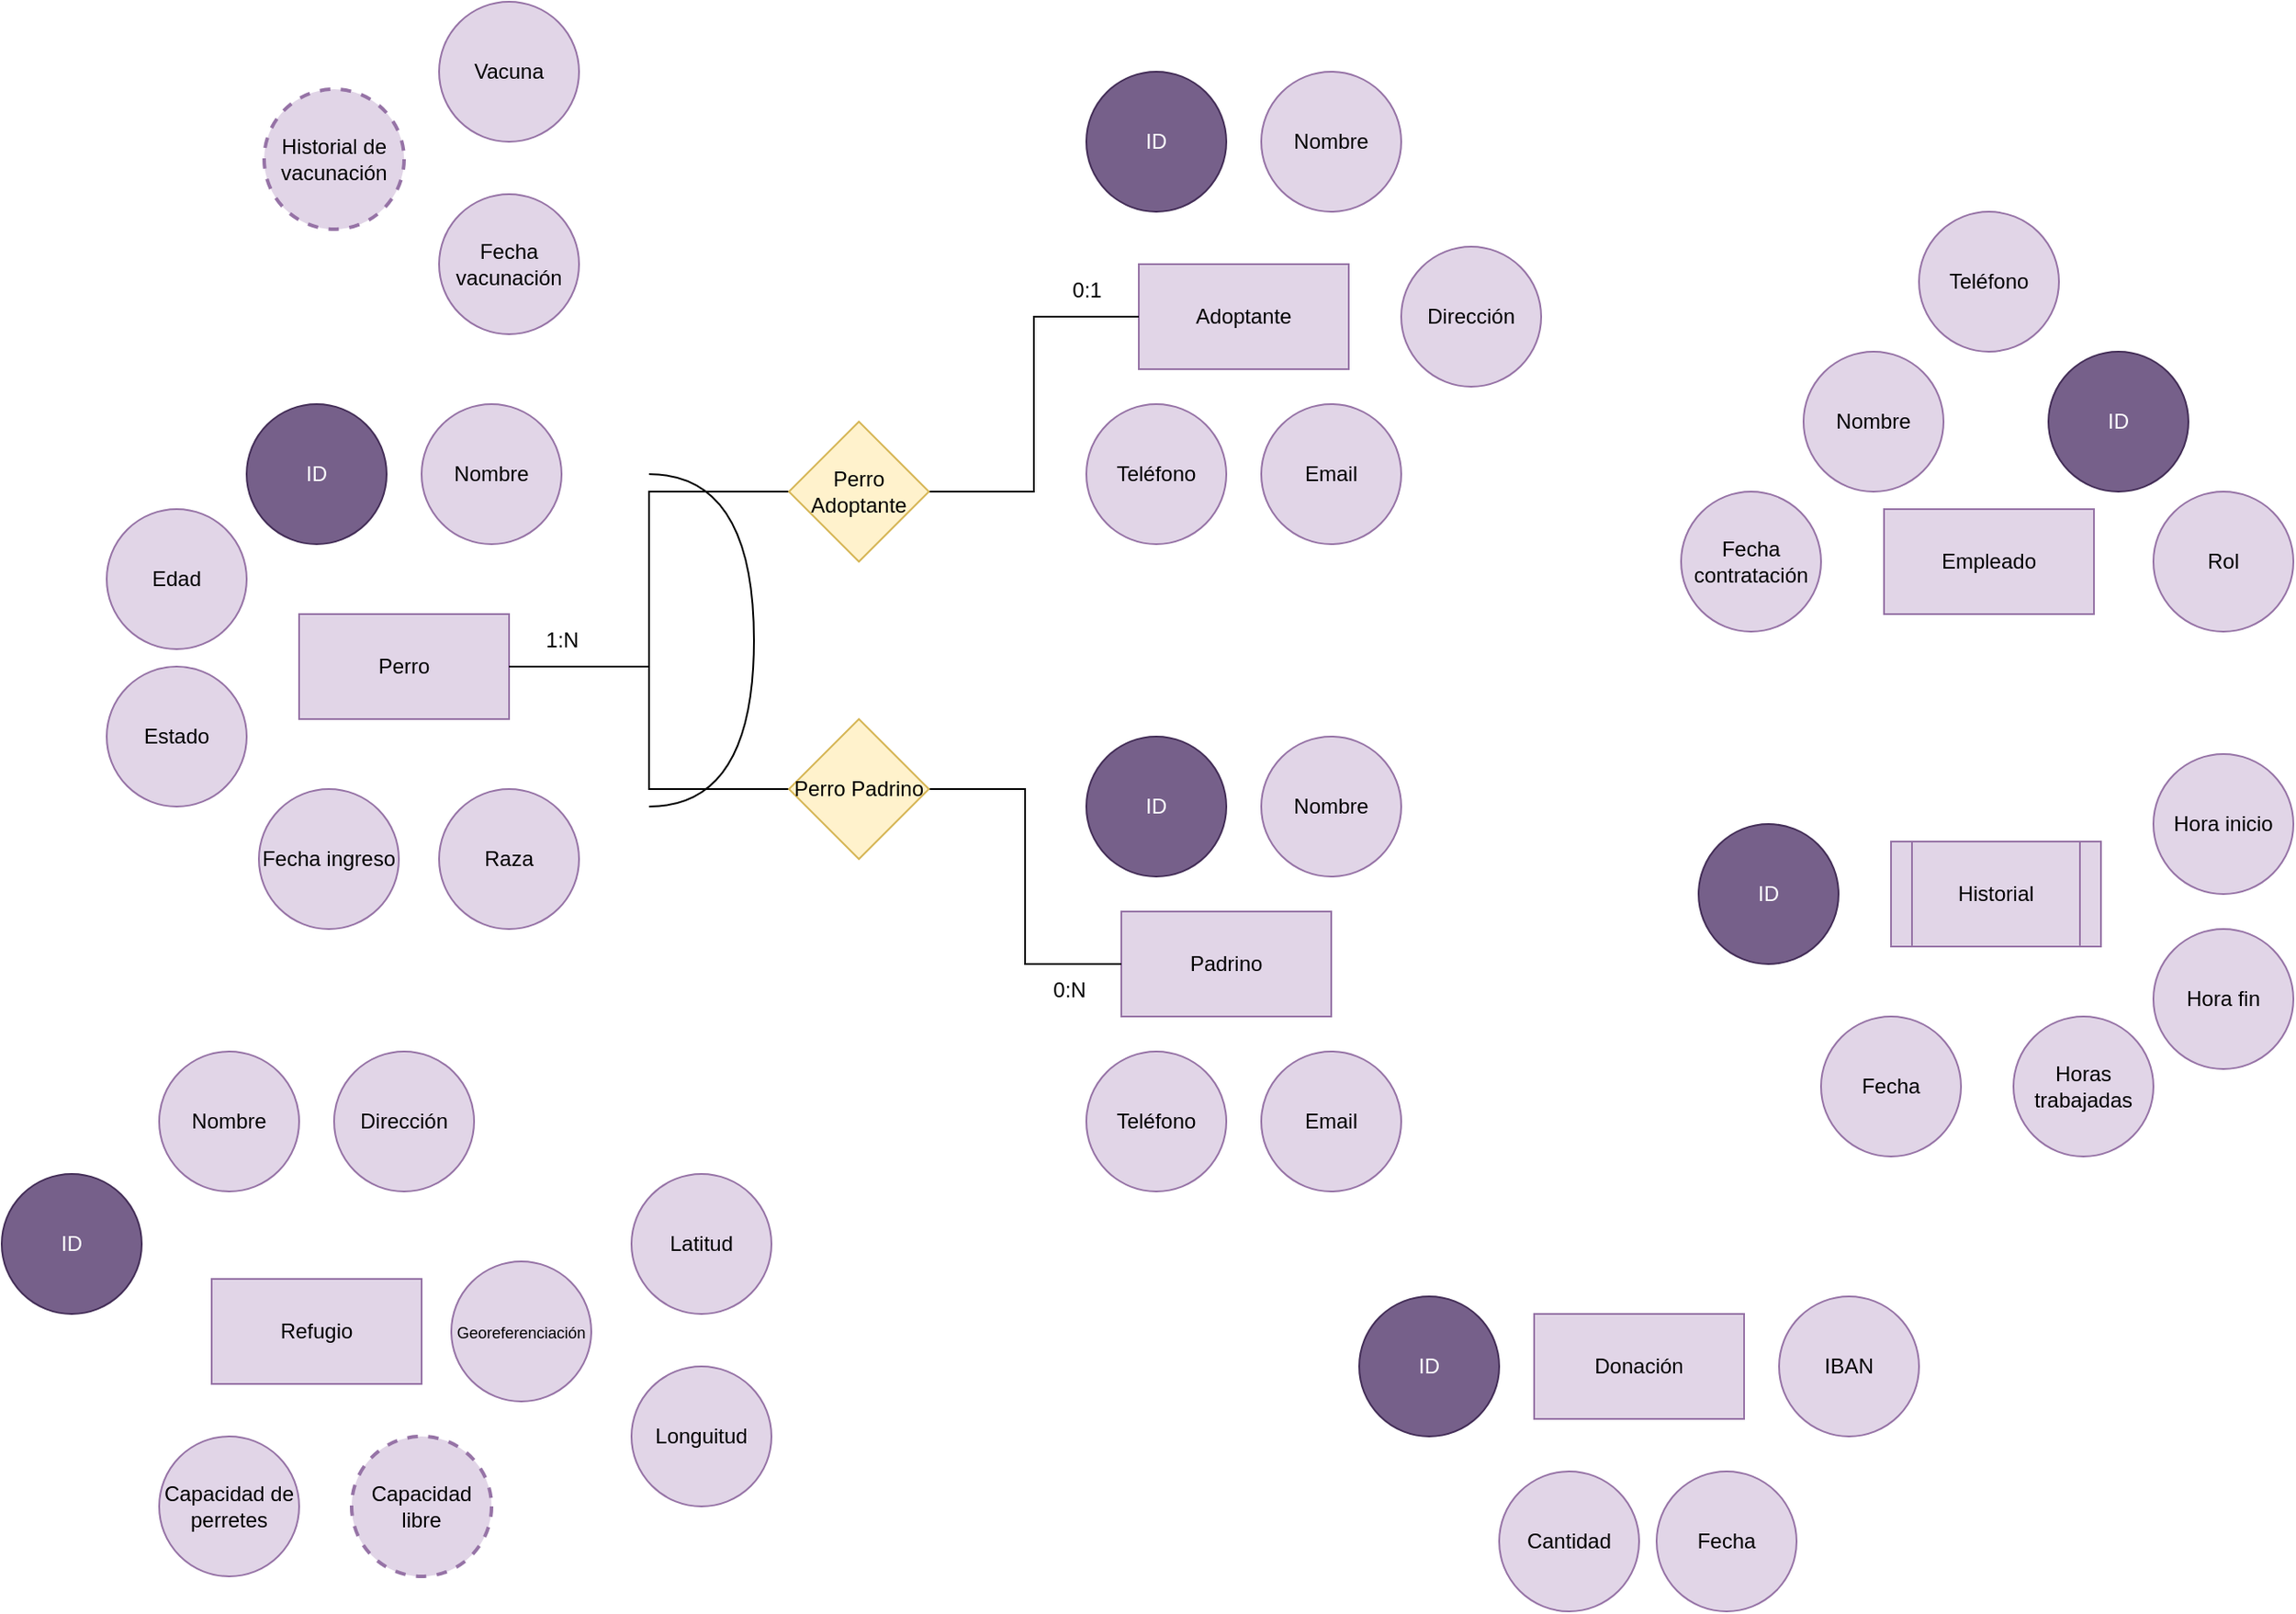 <mxfile version="24.8.0">
  <diagram name="Página-1" id="VQzYdQzcV9R4RK3oKas_">
    <mxGraphModel dx="2534" dy="2270" grid="1" gridSize="10" guides="1" tooltips="1" connect="1" arrows="1" fold="1" page="1" pageScale="1" pageWidth="827" pageHeight="1169" math="0" shadow="0">
      <root>
        <mxCell id="0" />
        <mxCell id="1" parent="0" />
        <mxCell id="Iw8bfR4sa_wHzvGIG2jI-1" value="Refugio" style="rounded=0;whiteSpace=wrap;html=1;fillColor=#e1d5e7;strokeColor=#9673a6;" vertex="1" parent="1">
          <mxGeometry x="-650" y="640" width="120" height="60" as="geometry" />
        </mxCell>
        <mxCell id="Iw8bfR4sa_wHzvGIG2jI-2" value="Nombre" style="ellipse;whiteSpace=wrap;html=1;aspect=fixed;fillColor=#e1d5e7;strokeColor=#9673a6;" vertex="1" parent="1">
          <mxGeometry x="-680" y="510" width="80" height="80" as="geometry" />
        </mxCell>
        <mxCell id="Iw8bfR4sa_wHzvGIG2jI-3" value="ID" style="ellipse;whiteSpace=wrap;html=1;aspect=fixed;fillColor=#76608a;strokeColor=#432D57;fontColor=#ffffff;" vertex="1" parent="1">
          <mxGeometry x="-770" y="580" width="80" height="80" as="geometry" />
        </mxCell>
        <mxCell id="Iw8bfR4sa_wHzvGIG2jI-4" value="Dirección" style="ellipse;whiteSpace=wrap;html=1;aspect=fixed;fillColor=#e1d5e7;strokeColor=#9673a6;" vertex="1" parent="1">
          <mxGeometry x="-580" y="510" width="80" height="80" as="geometry" />
        </mxCell>
        <mxCell id="Iw8bfR4sa_wHzvGIG2jI-5" value="&lt;font style=&quot;font-size: 9px;&quot;&gt;Georeferenciación&lt;/font&gt;" style="ellipse;whiteSpace=wrap;html=1;aspect=fixed;fillColor=#e1d5e7;strokeColor=#9673a6;" vertex="1" parent="1">
          <mxGeometry x="-513" y="630" width="80" height="80" as="geometry" />
        </mxCell>
        <mxCell id="Iw8bfR4sa_wHzvGIG2jI-7" value="Latitud" style="ellipse;whiteSpace=wrap;html=1;aspect=fixed;fillColor=#e1d5e7;strokeColor=#9673a6;" vertex="1" parent="1">
          <mxGeometry x="-410" y="580" width="80" height="80" as="geometry" />
        </mxCell>
        <mxCell id="Iw8bfR4sa_wHzvGIG2jI-8" value="Longuitud" style="ellipse;whiteSpace=wrap;html=1;aspect=fixed;fillColor=#e1d5e7;strokeColor=#9673a6;" vertex="1" parent="1">
          <mxGeometry x="-410" y="690" width="80" height="80" as="geometry" />
        </mxCell>
        <mxCell id="Iw8bfR4sa_wHzvGIG2jI-9" value="Capacidad de perretes" style="ellipse;whiteSpace=wrap;html=1;aspect=fixed;fillColor=#e1d5e7;strokeColor=#9673a6;" vertex="1" parent="1">
          <mxGeometry x="-680" y="730" width="80" height="80" as="geometry" />
        </mxCell>
        <mxCell id="Iw8bfR4sa_wHzvGIG2jI-11" value="Capacidad libre" style="ellipse;whiteSpace=wrap;html=1;aspect=fixed;fillColor=#e1d5e7;strokeColor=#9673a6;dashed=1;strokeWidth=2;" vertex="1" parent="1">
          <mxGeometry x="-570" y="730" width="80" height="80" as="geometry" />
        </mxCell>
        <mxCell id="Iw8bfR4sa_wHzvGIG2jI-66" style="edgeStyle=orthogonalEdgeStyle;rounded=0;orthogonalLoop=1;jettySize=auto;html=1;exitX=1;exitY=0.5;exitDx=0;exitDy=0;endArrow=none;endFill=0;" edge="1" parent="1" source="Iw8bfR4sa_wHzvGIG2jI-12" target="Iw8bfR4sa_wHzvGIG2jI-65">
          <mxGeometry relative="1" as="geometry" />
        </mxCell>
        <mxCell id="Iw8bfR4sa_wHzvGIG2jI-12" value="Perro" style="rounded=0;whiteSpace=wrap;html=1;fillColor=#e1d5e7;strokeColor=#9673a6;" vertex="1" parent="1">
          <mxGeometry x="-600" y="260" width="120" height="60" as="geometry" />
        </mxCell>
        <mxCell id="Iw8bfR4sa_wHzvGIG2jI-13" value="ID" style="ellipse;whiteSpace=wrap;html=1;aspect=fixed;fillColor=#76608a;strokeColor=#432D57;fontColor=#ffffff;" vertex="1" parent="1">
          <mxGeometry x="-630" y="140" width="80" height="80" as="geometry" />
        </mxCell>
        <mxCell id="Iw8bfR4sa_wHzvGIG2jI-14" value="Nombre" style="ellipse;whiteSpace=wrap;html=1;aspect=fixed;fillColor=#e1d5e7;strokeColor=#9673a6;" vertex="1" parent="1">
          <mxGeometry x="-530" y="140" width="80" height="80" as="geometry" />
        </mxCell>
        <mxCell id="Iw8bfR4sa_wHzvGIG2jI-15" value="Edad" style="ellipse;whiteSpace=wrap;html=1;aspect=fixed;fillColor=#e1d5e7;strokeColor=#9673a6;" vertex="1" parent="1">
          <mxGeometry x="-710" y="200" width="80" height="80" as="geometry" />
        </mxCell>
        <mxCell id="Iw8bfR4sa_wHzvGIG2jI-16" value="Raza" style="ellipse;whiteSpace=wrap;html=1;aspect=fixed;fillColor=#e1d5e7;strokeColor=#9673a6;" vertex="1" parent="1">
          <mxGeometry x="-520" y="360" width="80" height="80" as="geometry" />
        </mxCell>
        <mxCell id="Iw8bfR4sa_wHzvGIG2jI-17" value="Fecha ingreso" style="ellipse;whiteSpace=wrap;html=1;aspect=fixed;fillColor=#e1d5e7;strokeColor=#9673a6;" vertex="1" parent="1">
          <mxGeometry x="-623" y="360" width="80" height="80" as="geometry" />
        </mxCell>
        <mxCell id="Iw8bfR4sa_wHzvGIG2jI-18" value="Estado" style="ellipse;whiteSpace=wrap;html=1;aspect=fixed;fillColor=#e1d5e7;strokeColor=#9673a6;" vertex="1" parent="1">
          <mxGeometry x="-710" y="290" width="80" height="80" as="geometry" />
        </mxCell>
        <mxCell id="Iw8bfR4sa_wHzvGIG2jI-20" value="Historial de vacunación" style="ellipse;whiteSpace=wrap;html=1;aspect=fixed;fillColor=#e1d5e7;strokeColor=#9673a6;dashed=1;strokeWidth=2;" vertex="1" parent="1">
          <mxGeometry x="-620" y="-40" width="80" height="80" as="geometry" />
        </mxCell>
        <mxCell id="Iw8bfR4sa_wHzvGIG2jI-21" value="Fecha vacunación" style="ellipse;whiteSpace=wrap;html=1;aspect=fixed;fillColor=#e1d5e7;strokeColor=#9673a6;" vertex="1" parent="1">
          <mxGeometry x="-520" y="20" width="80" height="80" as="geometry" />
        </mxCell>
        <mxCell id="Iw8bfR4sa_wHzvGIG2jI-22" value="Vacuna" style="ellipse;whiteSpace=wrap;html=1;aspect=fixed;fillColor=#e1d5e7;strokeColor=#9673a6;" vertex="1" parent="1">
          <mxGeometry x="-520" y="-90" width="80" height="80" as="geometry" />
        </mxCell>
        <mxCell id="Iw8bfR4sa_wHzvGIG2jI-29" value="Adoptante" style="rounded=0;whiteSpace=wrap;html=1;fillColor=#e1d5e7;strokeColor=#9673a6;" vertex="1" parent="1">
          <mxGeometry x="-120" y="60" width="120" height="60" as="geometry" />
        </mxCell>
        <mxCell id="Iw8bfR4sa_wHzvGIG2jI-30" value="ID" style="ellipse;whiteSpace=wrap;html=1;aspect=fixed;fillColor=#76608a;strokeColor=#432D57;fontColor=#ffffff;" vertex="1" parent="1">
          <mxGeometry x="-150" y="-50" width="80" height="80" as="geometry" />
        </mxCell>
        <mxCell id="Iw8bfR4sa_wHzvGIG2jI-31" value="Nombre" style="ellipse;whiteSpace=wrap;html=1;aspect=fixed;fillColor=#e1d5e7;strokeColor=#9673a6;" vertex="1" parent="1">
          <mxGeometry x="-50" y="-50" width="80" height="80" as="geometry" />
        </mxCell>
        <mxCell id="Iw8bfR4sa_wHzvGIG2jI-32" value="Dirección" style="ellipse;whiteSpace=wrap;html=1;aspect=fixed;fillColor=#e1d5e7;strokeColor=#9673a6;" vertex="1" parent="1">
          <mxGeometry x="30" y="50" width="80" height="80" as="geometry" />
        </mxCell>
        <mxCell id="Iw8bfR4sa_wHzvGIG2jI-33" value="Teléfono" style="ellipse;whiteSpace=wrap;html=1;aspect=fixed;fillColor=#e1d5e7;strokeColor=#9673a6;strokeWidth=1;" vertex="1" parent="1">
          <mxGeometry x="-150" y="140" width="80" height="80" as="geometry" />
        </mxCell>
        <mxCell id="Iw8bfR4sa_wHzvGIG2jI-34" value="Email" style="ellipse;whiteSpace=wrap;html=1;aspect=fixed;fillColor=#e1d5e7;strokeColor=#9673a6;strokeWidth=1;" vertex="1" parent="1">
          <mxGeometry x="-50" y="140" width="80" height="80" as="geometry" />
        </mxCell>
        <mxCell id="Iw8bfR4sa_wHzvGIG2jI-36" value="Empleado" style="rounded=0;whiteSpace=wrap;html=1;fillColor=#e1d5e7;strokeColor=#9673a6;" vertex="1" parent="1">
          <mxGeometry x="306" y="200" width="120" height="60" as="geometry" />
        </mxCell>
        <mxCell id="Iw8bfR4sa_wHzvGIG2jI-39" value="Nombre" style="ellipse;whiteSpace=wrap;html=1;aspect=fixed;fillColor=#e1d5e7;strokeColor=#9673a6;" vertex="1" parent="1">
          <mxGeometry x="260" y="110" width="80" height="80" as="geometry" />
        </mxCell>
        <mxCell id="Iw8bfR4sa_wHzvGIG2jI-40" value="ID" style="ellipse;whiteSpace=wrap;html=1;aspect=fixed;fillColor=#76608a;strokeColor=#432D57;fontColor=#ffffff;" vertex="1" parent="1">
          <mxGeometry x="400" y="110" width="80" height="80" as="geometry" />
        </mxCell>
        <mxCell id="Iw8bfR4sa_wHzvGIG2jI-41" value="Rol" style="ellipse;whiteSpace=wrap;html=1;aspect=fixed;fillColor=#e1d5e7;strokeColor=#9673a6;" vertex="1" parent="1">
          <mxGeometry x="460" y="190" width="80" height="80" as="geometry" />
        </mxCell>
        <mxCell id="Iw8bfR4sa_wHzvGIG2jI-42" value="Fecha contratación" style="ellipse;whiteSpace=wrap;html=1;aspect=fixed;fillColor=#e1d5e7;strokeColor=#9673a6;" vertex="1" parent="1">
          <mxGeometry x="190" y="190" width="80" height="80" as="geometry" />
        </mxCell>
        <mxCell id="Iw8bfR4sa_wHzvGIG2jI-49" value="Padrino" style="rounded=0;whiteSpace=wrap;html=1;fillColor=#e1d5e7;strokeColor=#9673a6;" vertex="1" parent="1">
          <mxGeometry x="-130" y="430" width="120" height="60" as="geometry" />
        </mxCell>
        <mxCell id="Iw8bfR4sa_wHzvGIG2jI-50" value="ID" style="ellipse;whiteSpace=wrap;html=1;aspect=fixed;fillColor=#76608a;strokeColor=#432D57;fontColor=#ffffff;" vertex="1" parent="1">
          <mxGeometry x="-150" y="330" width="80" height="80" as="geometry" />
        </mxCell>
        <mxCell id="Iw8bfR4sa_wHzvGIG2jI-51" value="Nombre" style="ellipse;whiteSpace=wrap;html=1;aspect=fixed;fillColor=#e1d5e7;strokeColor=#9673a6;" vertex="1" parent="1">
          <mxGeometry x="-50" y="330" width="80" height="80" as="geometry" />
        </mxCell>
        <mxCell id="Iw8bfR4sa_wHzvGIG2jI-52" value="Teléfono" style="ellipse;whiteSpace=wrap;html=1;aspect=fixed;fillColor=#e1d5e7;strokeColor=#9673a6;strokeWidth=1;" vertex="1" parent="1">
          <mxGeometry x="-150" y="510" width="80" height="80" as="geometry" />
        </mxCell>
        <mxCell id="Iw8bfR4sa_wHzvGIG2jI-53" value="Email" style="ellipse;whiteSpace=wrap;html=1;aspect=fixed;fillColor=#e1d5e7;strokeColor=#9673a6;strokeWidth=1;" vertex="1" parent="1">
          <mxGeometry x="-50" y="510" width="80" height="80" as="geometry" />
        </mxCell>
        <mxCell id="Iw8bfR4sa_wHzvGIG2jI-58" value="Donación" style="rounded=0;whiteSpace=wrap;html=1;fillColor=#e1d5e7;strokeColor=#9673a6;" vertex="1" parent="1">
          <mxGeometry x="106" y="660" width="120" height="60" as="geometry" />
        </mxCell>
        <mxCell id="Iw8bfR4sa_wHzvGIG2jI-60" value="ID" style="ellipse;whiteSpace=wrap;html=1;aspect=fixed;fillColor=#76608a;strokeColor=#432D57;fontColor=#ffffff;" vertex="1" parent="1">
          <mxGeometry x="6" y="650" width="80" height="80" as="geometry" />
        </mxCell>
        <mxCell id="Iw8bfR4sa_wHzvGIG2jI-61" value="Cantidad" style="ellipse;whiteSpace=wrap;html=1;aspect=fixed;fillColor=#e1d5e7;strokeColor=#9673a6;strokeWidth=1;" vertex="1" parent="1">
          <mxGeometry x="86" y="750" width="80" height="80" as="geometry" />
        </mxCell>
        <mxCell id="Iw8bfR4sa_wHzvGIG2jI-62" value="Fecha" style="ellipse;whiteSpace=wrap;html=1;aspect=fixed;fillColor=#e1d5e7;strokeColor=#9673a6;" vertex="1" parent="1">
          <mxGeometry x="176" y="750" width="80" height="80" as="geometry" />
        </mxCell>
        <mxCell id="Iw8bfR4sa_wHzvGIG2jI-63" value="IBAN" style="ellipse;whiteSpace=wrap;html=1;aspect=fixed;fillColor=#e1d5e7;strokeColor=#9673a6;" vertex="1" parent="1">
          <mxGeometry x="246" y="650" width="80" height="80" as="geometry" />
        </mxCell>
        <mxCell id="Iw8bfR4sa_wHzvGIG2jI-67" style="edgeStyle=orthogonalEdgeStyle;rounded=0;orthogonalLoop=1;jettySize=auto;html=1;exitX=1;exitY=0.5;exitDx=0;exitDy=0;entryX=0;entryY=0.5;entryDx=0;entryDy=0;endArrow=none;endFill=0;" edge="1" parent="1" source="Iw8bfR4sa_wHzvGIG2jI-64" target="Iw8bfR4sa_wHzvGIG2jI-29">
          <mxGeometry relative="1" as="geometry" />
        </mxCell>
        <mxCell id="Iw8bfR4sa_wHzvGIG2jI-68" style="edgeStyle=orthogonalEdgeStyle;rounded=0;orthogonalLoop=1;jettySize=auto;html=1;exitX=0;exitY=0.5;exitDx=0;exitDy=0;entryX=1;entryY=0.5;entryDx=0;entryDy=0;endArrow=none;endFill=0;" edge="1" parent="1" source="Iw8bfR4sa_wHzvGIG2jI-64" target="Iw8bfR4sa_wHzvGIG2jI-12">
          <mxGeometry relative="1" as="geometry" />
        </mxCell>
        <mxCell id="Iw8bfR4sa_wHzvGIG2jI-64" value="Perro Adoptante" style="rhombus;whiteSpace=wrap;html=1;fillColor=#fff2cc;strokeColor=#d6b656;" vertex="1" parent="1">
          <mxGeometry x="-320" y="150" width="80" height="80" as="geometry" />
        </mxCell>
        <mxCell id="Iw8bfR4sa_wHzvGIG2jI-73" style="edgeStyle=orthogonalEdgeStyle;rounded=0;orthogonalLoop=1;jettySize=auto;html=1;exitX=1;exitY=0.5;exitDx=0;exitDy=0;entryX=0;entryY=0.5;entryDx=0;entryDy=0;endArrow=none;endFill=0;" edge="1" parent="1" source="Iw8bfR4sa_wHzvGIG2jI-65" target="Iw8bfR4sa_wHzvGIG2jI-49">
          <mxGeometry relative="1" as="geometry" />
        </mxCell>
        <mxCell id="Iw8bfR4sa_wHzvGIG2jI-65" value="Perro Padrino" style="rhombus;whiteSpace=wrap;html=1;fillColor=#fff2cc;strokeColor=#d6b656;" vertex="1" parent="1">
          <mxGeometry x="-320" y="320" width="80" height="80" as="geometry" />
        </mxCell>
        <mxCell id="Iw8bfR4sa_wHzvGIG2jI-69" value="1:N" style="text;html=1;align=center;verticalAlign=middle;resizable=0;points=[];autosize=1;strokeColor=none;fillColor=none;" vertex="1" parent="1">
          <mxGeometry x="-470" y="260" width="40" height="30" as="geometry" />
        </mxCell>
        <mxCell id="Iw8bfR4sa_wHzvGIG2jI-70" value="0:1" style="text;html=1;align=center;verticalAlign=middle;resizable=0;points=[];autosize=1;strokeColor=none;fillColor=none;" vertex="1" parent="1">
          <mxGeometry x="-170" y="60" width="40" height="30" as="geometry" />
        </mxCell>
        <mxCell id="Iw8bfR4sa_wHzvGIG2jI-75" value="" style="endArrow=none;html=1;rounded=0;edgeStyle=orthogonalEdgeStyle;curved=1;" edge="1" parent="1">
          <mxGeometry width="50" height="50" relative="1" as="geometry">
            <mxPoint x="-400" y="370" as="sourcePoint" />
            <mxPoint x="-400" y="180" as="targetPoint" />
            <Array as="points">
              <mxPoint x="-340" y="370" />
              <mxPoint x="-340" y="180" />
            </Array>
          </mxGeometry>
        </mxCell>
        <mxCell id="Iw8bfR4sa_wHzvGIG2jI-76" value="0:N" style="text;html=1;align=center;verticalAlign=middle;resizable=0;points=[];autosize=1;strokeColor=none;fillColor=none;" vertex="1" parent="1">
          <mxGeometry x="-180" y="460" width="40" height="30" as="geometry" />
        </mxCell>
        <mxCell id="Iw8bfR4sa_wHzvGIG2jI-79" value="Fecha" style="ellipse;whiteSpace=wrap;html=1;aspect=fixed;fillColor=#e1d5e7;strokeColor=#9673a6;" vertex="1" parent="1">
          <mxGeometry x="270" y="490" width="80" height="80" as="geometry" />
        </mxCell>
        <mxCell id="Iw8bfR4sa_wHzvGIG2jI-80" value="Hora inicio" style="ellipse;whiteSpace=wrap;html=1;aspect=fixed;fillColor=#e1d5e7;strokeColor=#9673a6;" vertex="1" parent="1">
          <mxGeometry x="460" y="340" width="80" height="80" as="geometry" />
        </mxCell>
        <mxCell id="Iw8bfR4sa_wHzvGIG2jI-81" value="Hora fin" style="ellipse;whiteSpace=wrap;html=1;aspect=fixed;fillColor=#e1d5e7;strokeColor=#9673a6;" vertex="1" parent="1">
          <mxGeometry x="460" y="440" width="80" height="80" as="geometry" />
        </mxCell>
        <mxCell id="Iw8bfR4sa_wHzvGIG2jI-82" value="Horas trabajadas" style="ellipse;whiteSpace=wrap;html=1;aspect=fixed;fillColor=#e1d5e7;strokeColor=#9673a6;" vertex="1" parent="1">
          <mxGeometry x="380" y="490" width="80" height="80" as="geometry" />
        </mxCell>
        <mxCell id="Iw8bfR4sa_wHzvGIG2jI-83" value="ID" style="ellipse;whiteSpace=wrap;html=1;aspect=fixed;fillColor=#76608a;strokeColor=#432D57;fontColor=#ffffff;" vertex="1" parent="1">
          <mxGeometry x="200" y="380" width="80" height="80" as="geometry" />
        </mxCell>
        <mxCell id="Iw8bfR4sa_wHzvGIG2jI-85" value="Historial" style="shape=process;whiteSpace=wrap;html=1;backgroundOutline=1;fillColor=#e1d5e7;strokeColor=#9673a6;" vertex="1" parent="1">
          <mxGeometry x="310" y="390" width="120" height="60" as="geometry" />
        </mxCell>
        <mxCell id="Iw8bfR4sa_wHzvGIG2jI-97" value="Teléfono" style="ellipse;whiteSpace=wrap;html=1;aspect=fixed;fillColor=#e1d5e7;strokeColor=#9673a6;strokeWidth=1;" vertex="1" parent="1">
          <mxGeometry x="326" y="30" width="80" height="80" as="geometry" />
        </mxCell>
      </root>
    </mxGraphModel>
  </diagram>
</mxfile>
